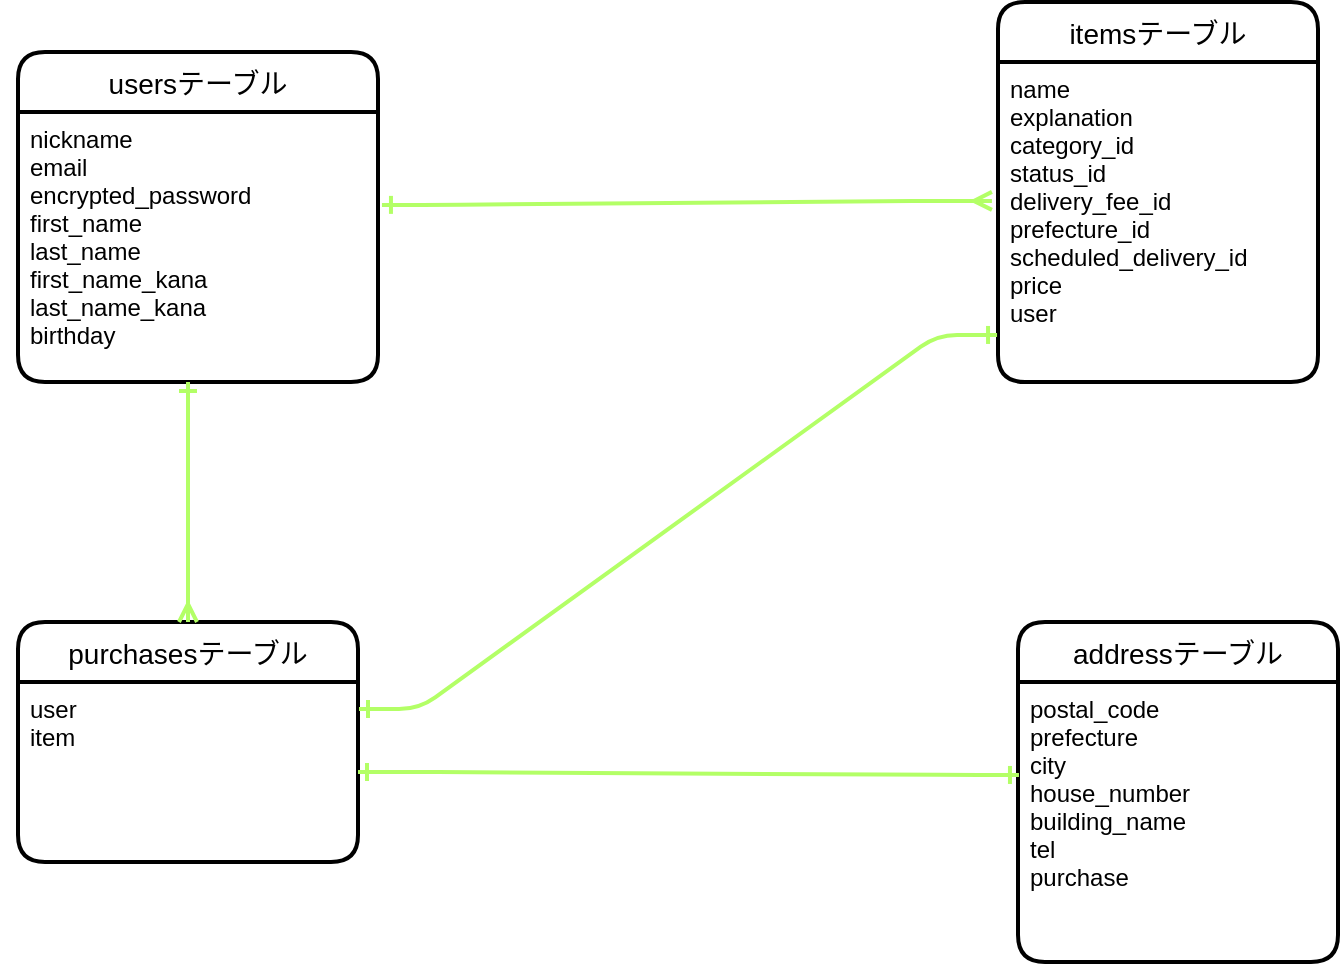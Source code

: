 <mxfile>
    <diagram id="iVDjvG8Z2YvAKV1WRS3M" name="ページ1">
        <mxGraphModel dx="691" dy="680" grid="1" gridSize="10" guides="1" tooltips="1" connect="1" arrows="1" fold="1" page="1" pageScale="1" pageWidth="827" pageHeight="1169" math="0" shadow="0">
            <root>
                <mxCell id="0"/>
                <mxCell id="1" parent="0"/>
                <mxCell id="2" value="usersテーブル" style="swimlane;childLayout=stackLayout;horizontal=1;startSize=30;horizontalStack=0;rounded=1;fontSize=14;fontStyle=0;strokeWidth=2;resizeParent=0;resizeLast=1;shadow=0;dashed=0;align=center;" vertex="1" parent="1">
                    <mxGeometry x="30" y="35" width="180" height="165" as="geometry"/>
                </mxCell>
                <mxCell id="3" value="nickname&#10;email&#10;encrypted_password&#10;first_name&#10;last_name&#10;first_name_kana&#10;last_name_kana&#10;birthday&#10;&#10;" style="align=left;strokeColor=none;fillColor=none;spacingLeft=4;fontSize=12;verticalAlign=top;resizable=0;rotatable=0;part=1;" vertex="1" parent="2">
                    <mxGeometry y="30" width="180" height="135" as="geometry"/>
                </mxCell>
                <mxCell id="31" style="edgeStyle=none;html=1;exitX=0;exitY=1;exitDx=0;exitDy=0;strokeColor=#B3FF66;strokeWidth=2;" edge="1" parent="2" source="2" target="3">
                    <mxGeometry relative="1" as="geometry"/>
                </mxCell>
                <mxCell id="43" value="purchasesテーブル" style="swimlane;childLayout=stackLayout;horizontal=1;startSize=30;horizontalStack=0;rounded=1;fontSize=14;fontStyle=0;strokeWidth=2;resizeParent=0;resizeLast=1;shadow=0;dashed=0;align=center;" vertex="1" parent="1">
                    <mxGeometry x="30" y="320" width="170" height="120" as="geometry"/>
                </mxCell>
                <mxCell id="44" value="user&#10;item" style="align=left;strokeColor=none;fillColor=none;spacingLeft=4;fontSize=12;verticalAlign=top;resizable=0;rotatable=0;part=1;" vertex="1" parent="43">
                    <mxGeometry y="30" width="170" height="90" as="geometry"/>
                </mxCell>
                <mxCell id="45" value="addressテーブル" style="swimlane;childLayout=stackLayout;horizontal=1;startSize=30;horizontalStack=0;rounded=1;fontSize=14;fontStyle=0;strokeWidth=2;resizeParent=0;resizeLast=1;shadow=0;dashed=0;align=center;" vertex="1" parent="1">
                    <mxGeometry x="530" y="320" width="160" height="170" as="geometry"/>
                </mxCell>
                <mxCell id="46" value="postal_code&#10;prefecture&#10;city&#10;house_number&#10;building_name&#10;tel&#10;purchase" style="align=left;strokeColor=none;fillColor=none;spacingLeft=4;fontSize=12;verticalAlign=top;resizable=0;rotatable=0;part=1;" vertex="1" parent="45">
                    <mxGeometry y="30" width="160" height="140" as="geometry"/>
                </mxCell>
                <mxCell id="49" value="" style="edgeStyle=entityRelationEdgeStyle;fontSize=12;html=1;endArrow=ERone;startArrow=ERone;strokeColor=#B3FF66;strokeWidth=2;exitX=1;exitY=0.5;exitDx=0;exitDy=0;entryX=0.003;entryY=0.332;entryDx=0;entryDy=0;entryPerimeter=0;endFill=0;startFill=0;" edge="1" parent="1" source="44" target="46">
                    <mxGeometry width="100" height="100" relative="1" as="geometry">
                        <mxPoint x="320" y="430" as="sourcePoint"/>
                        <mxPoint x="420" y="330" as="targetPoint"/>
                    </mxGeometry>
                </mxCell>
                <mxCell id="51" value="itemsテーブル" style="swimlane;childLayout=stackLayout;horizontal=1;startSize=30;horizontalStack=0;rounded=1;fontSize=14;fontStyle=0;strokeWidth=2;resizeParent=0;resizeLast=1;shadow=0;dashed=0;align=center;" vertex="1" parent="1">
                    <mxGeometry x="520" y="10" width="160" height="190" as="geometry"/>
                </mxCell>
                <mxCell id="52" value="name&#10;explanation&#10;category_id&#10;status_id&#10;delivery_fee_id&#10;prefecture_id&#10;scheduled_delivery_id&#10;price&#10;user" style="align=left;strokeColor=none;fillColor=none;spacingLeft=4;fontSize=12;verticalAlign=top;resizable=0;rotatable=0;part=1;" vertex="1" parent="51">
                    <mxGeometry y="30" width="160" height="160" as="geometry"/>
                </mxCell>
                <mxCell id="53" value="" style="edgeStyle=entityRelationEdgeStyle;fontSize=12;html=1;endArrow=ERone;startArrow=ERone;strokeColor=#B3FF66;strokeWidth=2;exitX=1.003;exitY=0.15;exitDx=0;exitDy=0;exitPerimeter=0;entryX=-0.003;entryY=0.853;entryDx=0;entryDy=0;entryPerimeter=0;startFill=0;endFill=0;" edge="1" parent="1" source="44" target="52">
                    <mxGeometry width="100" height="100" relative="1" as="geometry">
                        <mxPoint x="240" y="400" as="sourcePoint"/>
                        <mxPoint x="340" y="300" as="targetPoint"/>
                    </mxGeometry>
                </mxCell>
                <mxCell id="54" value="" style="fontSize=12;html=1;endArrow=ERone;startArrow=ERmany;strokeColor=#B3FF66;strokeWidth=2;exitX=0.5;exitY=0;exitDx=0;exitDy=0;startFill=0;endFill=0;" edge="1" parent="1" source="43">
                    <mxGeometry width="100" height="100" relative="1" as="geometry">
                        <mxPoint x="100" y="300" as="sourcePoint"/>
                        <mxPoint x="115" y="200" as="targetPoint"/>
                    </mxGeometry>
                </mxCell>
                <mxCell id="55" value="" style="edgeStyle=entityRelationEdgeStyle;fontSize=12;html=1;endArrow=ERmany;startArrow=ERone;strokeColor=#B3FF66;strokeWidth=2;entryX=-0.019;entryY=0.434;entryDx=0;entryDy=0;entryPerimeter=0;exitX=1.011;exitY=0.344;exitDx=0;exitDy=0;exitPerimeter=0;endFill=0;startFill=0;" edge="1" parent="1" source="3" target="52">
                    <mxGeometry width="100" height="100" relative="1" as="geometry">
                        <mxPoint x="320" y="380" as="sourcePoint"/>
                        <mxPoint x="420" y="280" as="targetPoint"/>
                    </mxGeometry>
                </mxCell>
            </root>
        </mxGraphModel>
    </diagram>
</mxfile>